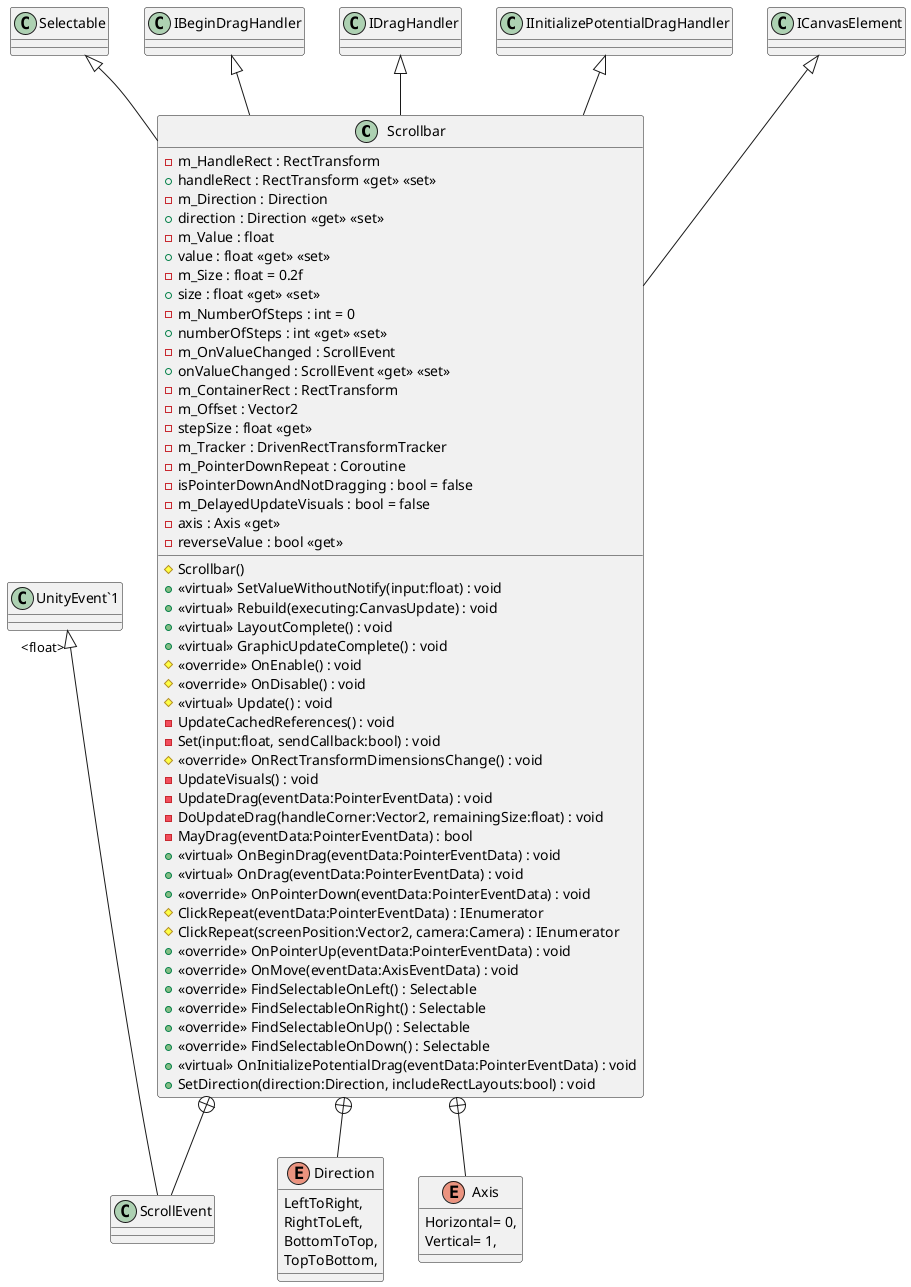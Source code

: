 @startuml
class Scrollbar {
    - m_HandleRect : RectTransform
    + handleRect : RectTransform <<get>> <<set>>
    - m_Direction : Direction
    + direction : Direction <<get>> <<set>>
    # Scrollbar()
    - m_Value : float
    + value : float <<get>> <<set>>
    + <<virtual>> SetValueWithoutNotify(input:float) : void
    - m_Size : float = 0.2f
    + size : float <<get>> <<set>>
    - m_NumberOfSteps : int = 0
    + numberOfSteps : int <<get>> <<set>>
    - m_OnValueChanged : ScrollEvent
    + onValueChanged : ScrollEvent <<get>> <<set>>
    - m_ContainerRect : RectTransform
    - m_Offset : Vector2
    - stepSize : float <<get>>
    - m_Tracker : DrivenRectTransformTracker
    - m_PointerDownRepeat : Coroutine
    - isPointerDownAndNotDragging : bool = false
    - m_DelayedUpdateVisuals : bool = false
    + <<virtual>> Rebuild(executing:CanvasUpdate) : void
    + <<virtual>> LayoutComplete() : void
    + <<virtual>> GraphicUpdateComplete() : void
    # <<override>> OnEnable() : void
    # <<override>> OnDisable() : void
    # <<virtual>> Update() : void
    - UpdateCachedReferences() : void
    - Set(input:float, sendCallback:bool) : void
    # <<override>> OnRectTransformDimensionsChange() : void
    - axis : Axis <<get>>
    - reverseValue : bool <<get>>
    - UpdateVisuals() : void
    - UpdateDrag(eventData:PointerEventData) : void
    - DoUpdateDrag(handleCorner:Vector2, remainingSize:float) : void
    - MayDrag(eventData:PointerEventData) : bool
    + <<virtual>> OnBeginDrag(eventData:PointerEventData) : void
    + <<virtual>> OnDrag(eventData:PointerEventData) : void
    + <<override>> OnPointerDown(eventData:PointerEventData) : void
    # ClickRepeat(eventData:PointerEventData) : IEnumerator
    # ClickRepeat(screenPosition:Vector2, camera:Camera) : IEnumerator
    + <<override>> OnPointerUp(eventData:PointerEventData) : void
    + <<override>> OnMove(eventData:AxisEventData) : void
    + <<override>> FindSelectableOnLeft() : Selectable
    + <<override>> FindSelectableOnRight() : Selectable
    + <<override>> FindSelectableOnUp() : Selectable
    + <<override>> FindSelectableOnDown() : Selectable
    + <<virtual>> OnInitializePotentialDrag(eventData:PointerEventData) : void
    + SetDirection(direction:Direction, includeRectLayouts:bool) : void
}
enum Direction {
    LeftToRight,
    RightToLeft,
    BottomToTop,
    TopToBottom,
}
class ScrollEvent {
}
enum Axis {
    Horizontal= 0,
    Vertical= 1,
}
Selectable <|-- Scrollbar
IBeginDragHandler <|-- Scrollbar
IDragHandler <|-- Scrollbar
IInitializePotentialDragHandler <|-- Scrollbar
ICanvasElement <|-- Scrollbar
Scrollbar +-- Direction
Scrollbar +-- ScrollEvent
"UnityEvent`1" "<float>" <|-- ScrollEvent
Scrollbar +-- Axis
@enduml
